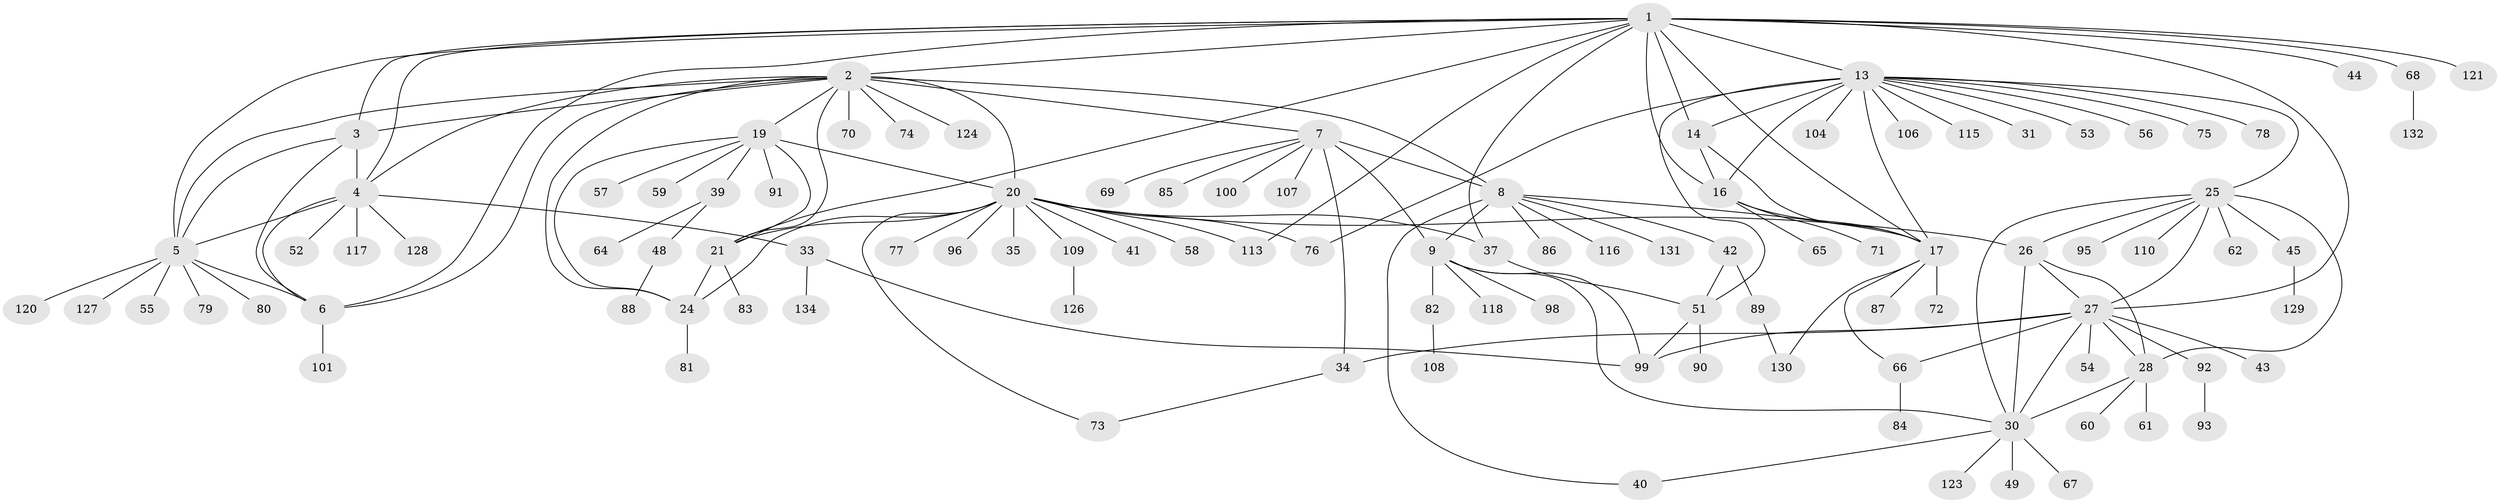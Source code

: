// original degree distribution, {10: 0.04477611940298507, 9: 0.029850746268656716, 5: 0.029850746268656716, 7: 0.022388059701492536, 8: 0.04477611940298507, 6: 0.014925373134328358, 11: 0.03731343283582089, 13: 0.007462686567164179, 1: 0.5746268656716418, 3: 0.04477611940298507, 4: 0.014925373134328358, 2: 0.13432835820895522}
// Generated by graph-tools (version 1.1) at 2025/42/03/06/25 10:42:07]
// undirected, 107 vertices, 154 edges
graph export_dot {
graph [start="1"]
  node [color=gray90,style=filled];
  1 [super="+15"];
  2 [super="+23"];
  3;
  4 [super="+133"];
  5 [super="+46"];
  6 [super="+36"];
  7 [super="+12"];
  8 [super="+10"];
  9 [super="+11"];
  13 [super="+18"];
  14;
  16 [super="+111"];
  17 [super="+114"];
  19 [super="+50"];
  20 [super="+22"];
  21 [super="+32"];
  24 [super="+47"];
  25 [super="+102"];
  26;
  27 [super="+38"];
  28 [super="+29"];
  30 [super="+97"];
  31;
  33 [super="+125"];
  34;
  35;
  37 [super="+63"];
  39;
  40;
  41;
  42;
  43;
  44 [super="+103"];
  45;
  48 [super="+105"];
  49;
  51 [super="+94"];
  52;
  53;
  54;
  55;
  56;
  57;
  58;
  59;
  60;
  61;
  62;
  64;
  65;
  66;
  67;
  68;
  69;
  70;
  71;
  72;
  73;
  74;
  75;
  76;
  77;
  78;
  79;
  80;
  81;
  82;
  83;
  84;
  85;
  86;
  87;
  88;
  89;
  90;
  91 [super="+112"];
  92;
  93;
  95;
  96;
  98;
  99 [super="+122"];
  100 [super="+119"];
  101;
  104;
  106;
  107;
  108;
  109;
  110;
  113;
  115;
  116;
  117;
  118;
  120;
  121;
  123;
  124;
  126;
  127;
  128;
  129;
  130;
  131;
  132;
  134;
  1 -- 2;
  1 -- 3;
  1 -- 4;
  1 -- 5;
  1 -- 6;
  1 -- 27;
  1 -- 37;
  1 -- 44;
  1 -- 68;
  1 -- 13 [weight=2];
  1 -- 14;
  1 -- 16;
  1 -- 17;
  1 -- 113;
  1 -- 21;
  1 -- 121;
  2 -- 3;
  2 -- 4;
  2 -- 5;
  2 -- 6;
  2 -- 74;
  2 -- 124;
  2 -- 8;
  2 -- 19;
  2 -- 20 [weight=2];
  2 -- 21;
  2 -- 70;
  2 -- 7;
  2 -- 24;
  3 -- 4;
  3 -- 5;
  3 -- 6;
  4 -- 5;
  4 -- 6;
  4 -- 33;
  4 -- 52;
  4 -- 117;
  4 -- 128;
  5 -- 6;
  5 -- 55;
  5 -- 80;
  5 -- 120;
  5 -- 127;
  5 -- 79;
  6 -- 101;
  7 -- 8 [weight=4];
  7 -- 9 [weight=4];
  7 -- 34;
  7 -- 69;
  7 -- 100;
  7 -- 85;
  7 -- 107;
  8 -- 9 [weight=4];
  8 -- 42;
  8 -- 86;
  8 -- 116;
  8 -- 131;
  8 -- 40;
  8 -- 17;
  9 -- 118;
  9 -- 82;
  9 -- 99;
  9 -- 98;
  9 -- 30;
  13 -- 14 [weight=2];
  13 -- 16 [weight=2];
  13 -- 17 [weight=2];
  13 -- 25;
  13 -- 56;
  13 -- 75;
  13 -- 76;
  13 -- 104;
  13 -- 106;
  13 -- 78;
  13 -- 115;
  13 -- 51;
  13 -- 53;
  13 -- 31;
  14 -- 16;
  14 -- 17;
  16 -- 17;
  16 -- 65;
  16 -- 71;
  17 -- 66;
  17 -- 72;
  17 -- 87;
  17 -- 130;
  19 -- 20 [weight=2];
  19 -- 21;
  19 -- 24;
  19 -- 39;
  19 -- 57;
  19 -- 59;
  19 -- 91;
  20 -- 21 [weight=2];
  20 -- 24 [weight=2];
  20 -- 26;
  20 -- 58;
  20 -- 73;
  20 -- 109;
  20 -- 113;
  20 -- 96;
  20 -- 35;
  20 -- 37;
  20 -- 41;
  20 -- 76;
  20 -- 77;
  21 -- 24;
  21 -- 83;
  24 -- 81;
  25 -- 26;
  25 -- 27;
  25 -- 28 [weight=2];
  25 -- 30;
  25 -- 45;
  25 -- 62;
  25 -- 95;
  25 -- 110;
  26 -- 27;
  26 -- 28 [weight=2];
  26 -- 30;
  27 -- 28 [weight=2];
  27 -- 30;
  27 -- 34;
  27 -- 43;
  27 -- 54;
  27 -- 66;
  27 -- 92;
  27 -- 99;
  28 -- 30 [weight=2];
  28 -- 60;
  28 -- 61;
  30 -- 40;
  30 -- 49;
  30 -- 67;
  30 -- 123;
  33 -- 134;
  33 -- 99;
  34 -- 73;
  37 -- 51;
  39 -- 48;
  39 -- 64;
  42 -- 89;
  42 -- 51;
  45 -- 129;
  48 -- 88;
  51 -- 90;
  51 -- 99;
  66 -- 84;
  68 -- 132;
  82 -- 108;
  89 -- 130;
  92 -- 93;
  109 -- 126;
}

